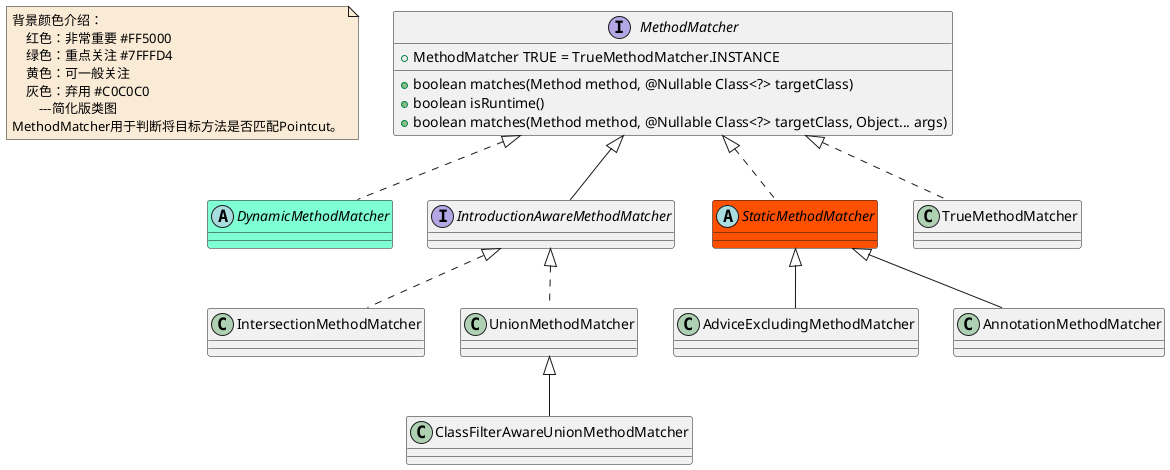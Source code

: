 @startuml

note  as N1 #FAEBD7
    背景颜色介绍：
        红色：非常重要 #FF5000
        绿色：重点关注 #7FFFD4
        黄色：可一般关注
        灰色：弃用 #C0C0C0
            ---简化版类图
    MethodMatcher用于判断将目标方法是否匹配Pointcut。
end note

interface MethodMatcher
MethodMatcher : +boolean matches(Method method, @Nullable Class<?> targetClass)
MethodMatcher : +boolean isRuntime()
MethodMatcher : +boolean matches(Method method, @Nullable Class<?> targetClass, Object... args)
MethodMatcher : +MethodMatcher TRUE = TrueMethodMatcher.INSTANCE
class AdviceExcludingMethodMatcher
class ClassFilterAwareUnionMethodMatcher
abstract class DynamicMethodMatcher #7FFFD4
interface IntroductionAwareMethodMatcher
class IntersectionMethodMatcher
abstract class StaticMethodMatcher #FF5000
class TrueMethodMatcher
class UnionMethodMatcher

MethodMatcher <|.. DynamicMethodMatcher
MethodMatcher <|-- IntroductionAwareMethodMatcher
MethodMatcher <|.. StaticMethodMatcher
MethodMatcher <|.. TrueMethodMatcher


IntroductionAwareMethodMatcher <|.. IntersectionMethodMatcher
IntroductionAwareMethodMatcher <|.. UnionMethodMatcher


StaticMethodMatcher <|-- AdviceExcludingMethodMatcher
StaticMethodMatcher <|-- AnnotationMethodMatcher


UnionMethodMatcher <|-- ClassFilterAwareUnionMethodMatcher

@enduml
